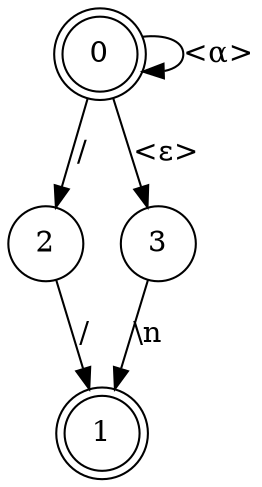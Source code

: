 digraph nfa {
	0 [shape=doublecircle];
	1 [shape=doublecircle];
	0 -> 2 [shape=circle, label="/"];
	0 -> 0 [shape=circle, label="<α>"];
	0 -> 3 [shape=circle, label="<ε>"];
	2 [shape=circle];
	2 -> 1 [shape=circle, label="/"];
	3 [shape=circle];
	3 -> 1 [shape=circle, label="\\n"];
}